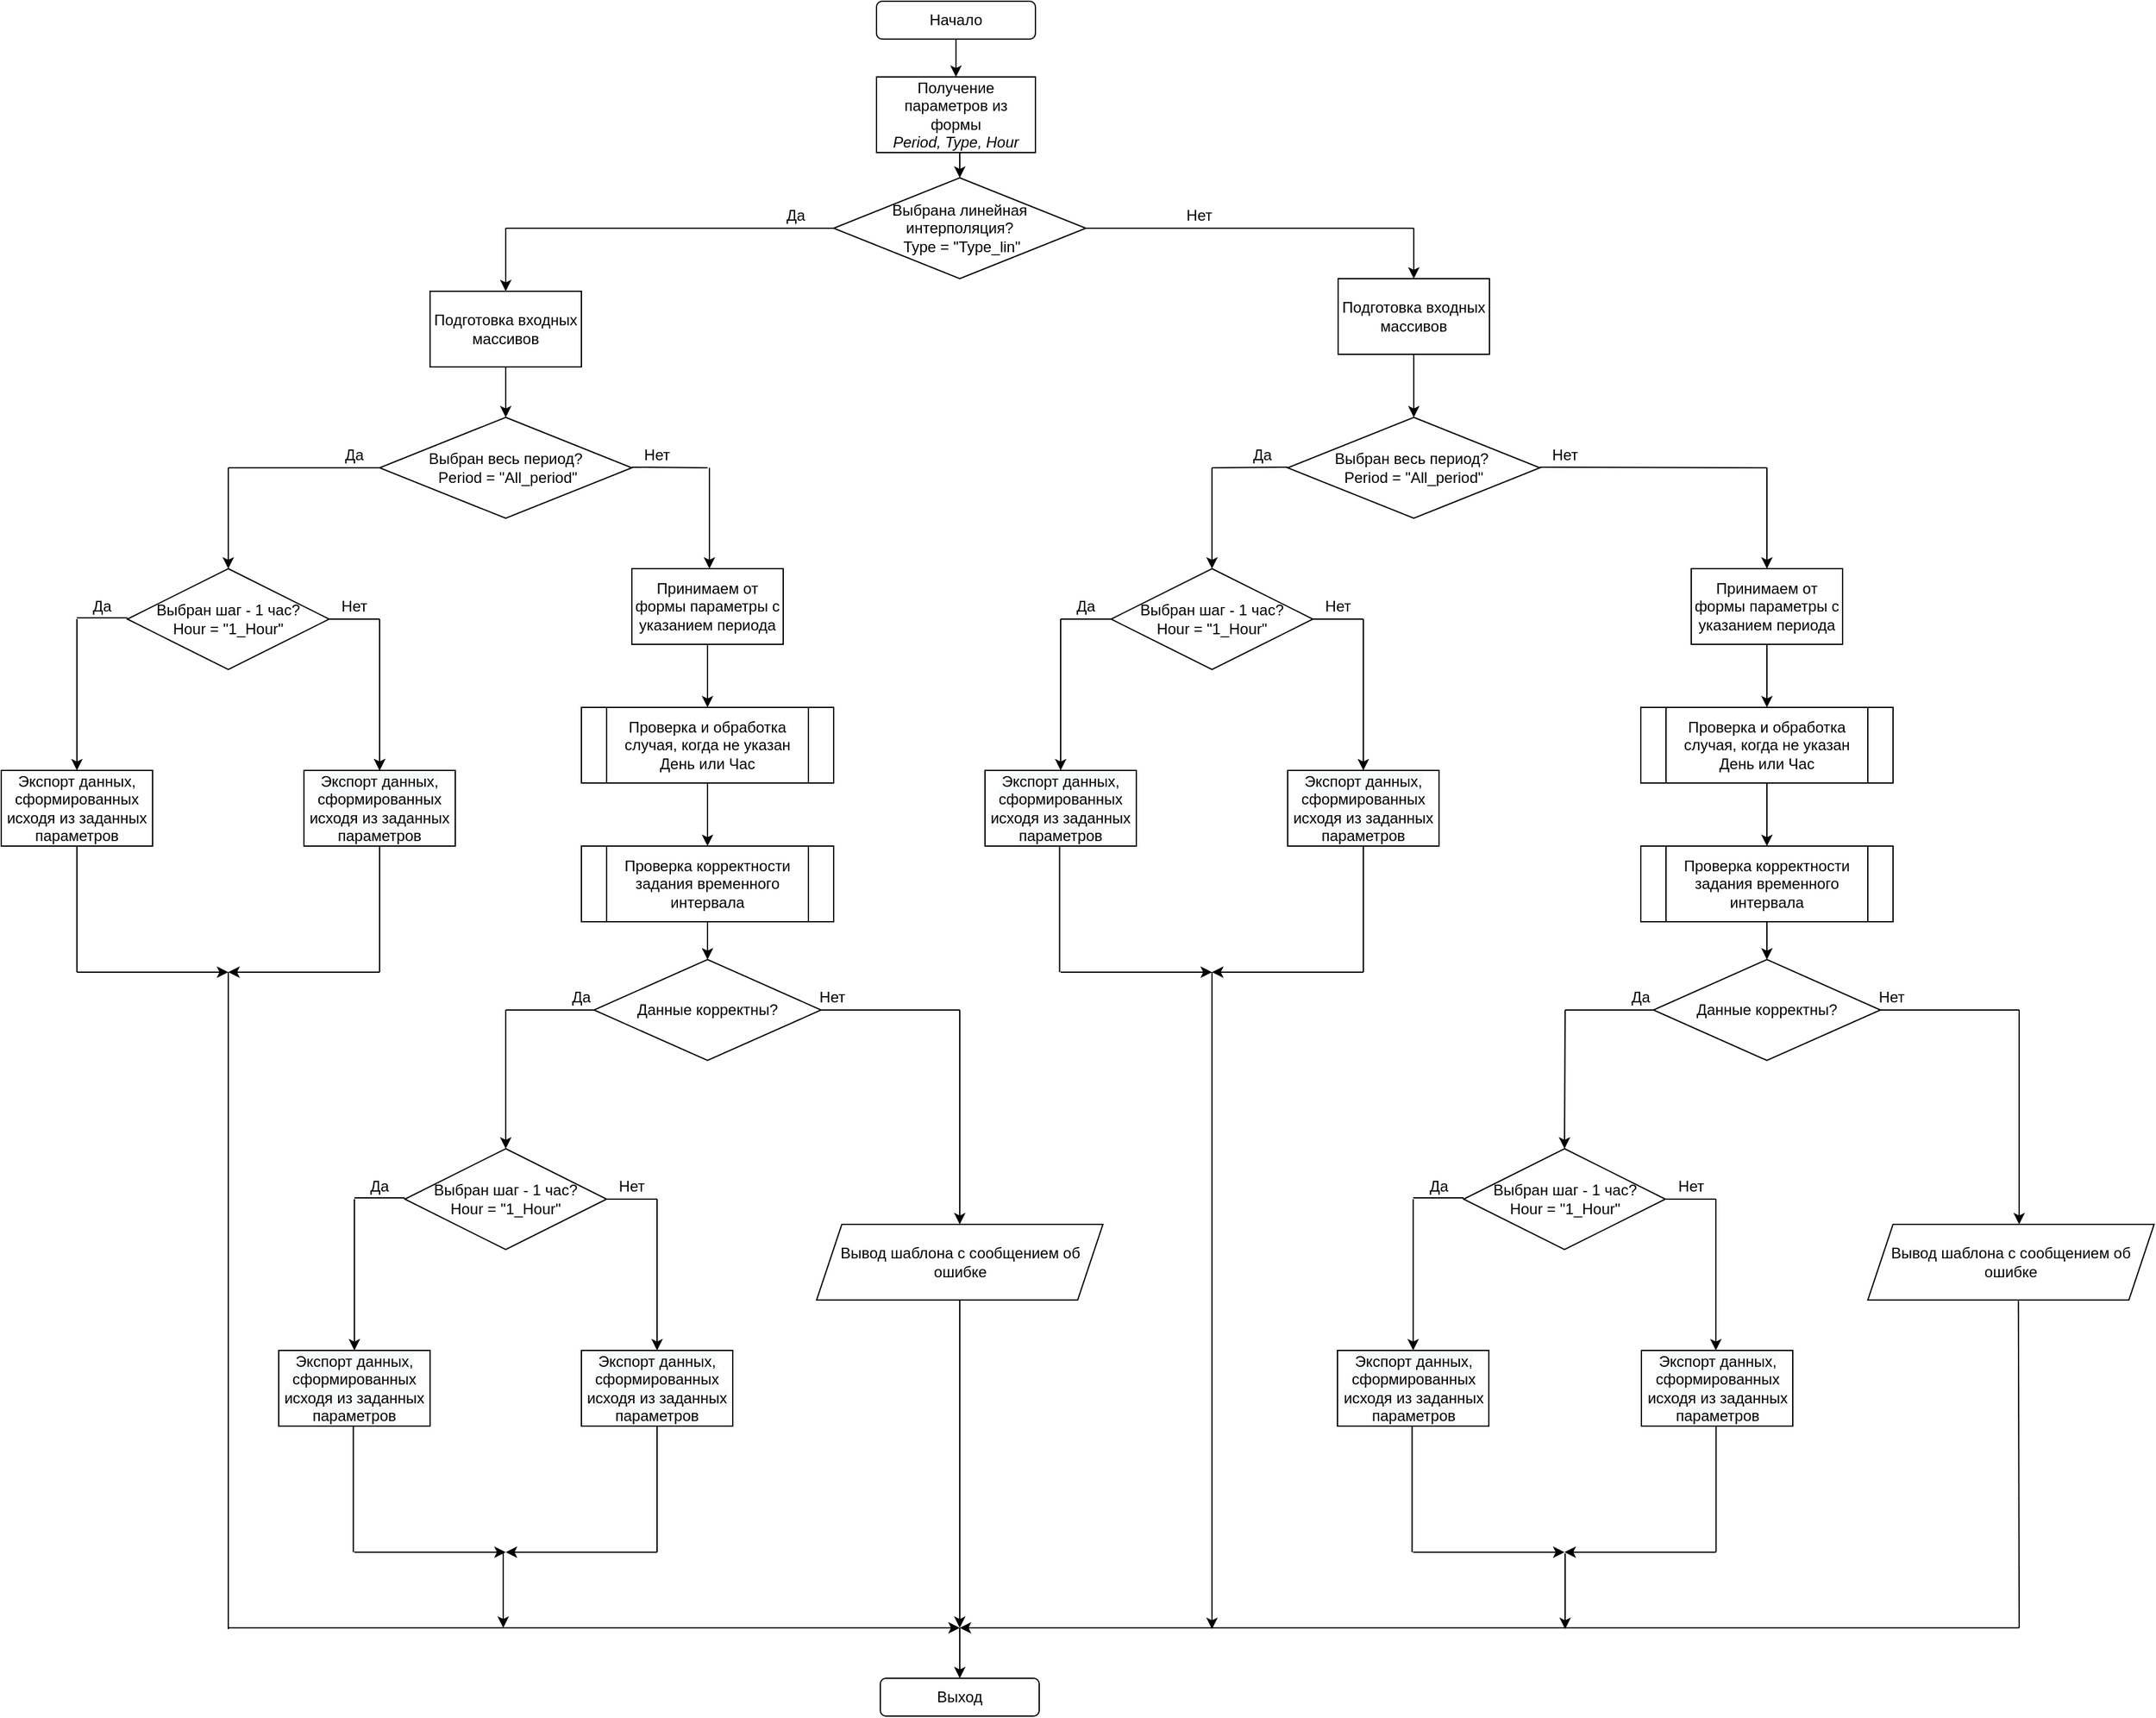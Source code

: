 <mxfile version="14.7.2" type="github">
  <diagram id="c0nvDh5sYAMC8LaI1VMU" name="Page-1">
    <mxGraphModel dx="2903" dy="1096" grid="1" gridSize="10" guides="1" tooltips="1" connect="1" arrows="1" fold="1" page="1" pageScale="1" pageWidth="827" pageHeight="1169" math="0" shadow="0">
      <root>
        <mxCell id="0" />
        <mxCell id="1" parent="0" />
        <mxCell id="OlVB1A8E8Q_b--ozMuMu-2" value="Начало" style="rounded=1;whiteSpace=wrap;html=1;" vertex="1" parent="1">
          <mxGeometry x="354" y="20" width="126" height="30" as="geometry" />
        </mxCell>
        <mxCell id="OlVB1A8E8Q_b--ozMuMu-3" value="Получение параметров из формы&lt;br&gt;&lt;i&gt;Period, Type, Hour&lt;/i&gt;" style="rounded=0;whiteSpace=wrap;html=1;" vertex="1" parent="1">
          <mxGeometry x="354" y="80" width="126" height="60" as="geometry" />
        </mxCell>
        <mxCell id="OlVB1A8E8Q_b--ozMuMu-4" value="Выбрана линейная &lt;br&gt;интерполяция?&lt;br&gt;&amp;nbsp;Type = &quot;Type_lin&quot;" style="rhombus;whiteSpace=wrap;html=1;" vertex="1" parent="1">
          <mxGeometry x="320" y="160" width="200" height="80" as="geometry" />
        </mxCell>
        <mxCell id="OlVB1A8E8Q_b--ozMuMu-6" value="Выбран весь период?&amp;nbsp;&lt;br&gt;Period = &quot;All_period&quot;" style="rhombus;whiteSpace=wrap;html=1;" vertex="1" parent="1">
          <mxGeometry x="680" y="350" width="200" height="80" as="geometry" />
        </mxCell>
        <mxCell id="OlVB1A8E8Q_b--ozMuMu-7" value="Выбран весь период?&lt;br&gt;&amp;nbsp;Period = &quot;All_period&quot;" style="rhombus;whiteSpace=wrap;html=1;" vertex="1" parent="1">
          <mxGeometry x="-40" y="350" width="200" height="80" as="geometry" />
        </mxCell>
        <mxCell id="OlVB1A8E8Q_b--ozMuMu-8" value="Выбран шаг - 1 час?&lt;br&gt;Hour = &quot;1_Hour&quot;" style="rhombus;whiteSpace=wrap;html=1;" vertex="1" parent="1">
          <mxGeometry x="-240" y="470" width="160" height="80" as="geometry" />
        </mxCell>
        <mxCell id="OlVB1A8E8Q_b--ozMuMu-9" value="Выбран шаг - 1 час?&lt;br&gt;Hour = &quot;1_Hour&quot;" style="rhombus;whiteSpace=wrap;html=1;" vertex="1" parent="1">
          <mxGeometry x="540" y="470" width="160" height="80" as="geometry" />
        </mxCell>
        <mxCell id="OlVB1A8E8Q_b--ozMuMu-10" value="Выбран шаг - 1 час?&lt;br&gt;Hour = &quot;1_Hour&quot;" style="rhombus;whiteSpace=wrap;html=1;" vertex="1" parent="1">
          <mxGeometry x="819.5" y="930" width="160" height="80" as="geometry" />
        </mxCell>
        <mxCell id="OlVB1A8E8Q_b--ozMuMu-11" value="Выбран шаг - 1 час?&lt;br&gt;Hour = &quot;1_Hour&quot;" style="rhombus;whiteSpace=wrap;html=1;" vertex="1" parent="1">
          <mxGeometry x="-20" y="930" width="160" height="80" as="geometry" />
        </mxCell>
        <mxCell id="OlVB1A8E8Q_b--ozMuMu-18" value="" style="endArrow=none;html=1;entryX=0;entryY=0.5;entryDx=0;entryDy=0;" edge="1" parent="1" target="OlVB1A8E8Q_b--ozMuMu-4">
          <mxGeometry width="50" height="50" relative="1" as="geometry">
            <mxPoint x="60" y="200" as="sourcePoint" />
            <mxPoint x="500" y="340" as="targetPoint" />
          </mxGeometry>
        </mxCell>
        <mxCell id="OlVB1A8E8Q_b--ozMuMu-19" value="" style="endArrow=classic;html=1;" edge="1" parent="1">
          <mxGeometry width="50" height="50" relative="1" as="geometry">
            <mxPoint x="60" y="200" as="sourcePoint" />
            <mxPoint x="60" y="250" as="targetPoint" />
          </mxGeometry>
        </mxCell>
        <mxCell id="OlVB1A8E8Q_b--ozMuMu-20" value="" style="endArrow=none;html=1;entryX=1;entryY=0.5;entryDx=0;entryDy=0;" edge="1" parent="1" target="OlVB1A8E8Q_b--ozMuMu-4">
          <mxGeometry width="50" height="50" relative="1" as="geometry">
            <mxPoint x="780" y="200" as="sourcePoint" />
            <mxPoint x="580" y="200" as="targetPoint" />
          </mxGeometry>
        </mxCell>
        <mxCell id="OlVB1A8E8Q_b--ozMuMu-21" value="" style="endArrow=classic;html=1;" edge="1" parent="1">
          <mxGeometry width="50" height="50" relative="1" as="geometry">
            <mxPoint x="780" y="200" as="sourcePoint" />
            <mxPoint x="780" y="240" as="targetPoint" />
          </mxGeometry>
        </mxCell>
        <mxCell id="OlVB1A8E8Q_b--ozMuMu-24" value="" style="endArrow=none;html=1;entryX=0;entryY=0.5;entryDx=0;entryDy=0;" edge="1" parent="1" target="OlVB1A8E8Q_b--ozMuMu-7">
          <mxGeometry width="50" height="50" relative="1" as="geometry">
            <mxPoint x="-160" y="390" as="sourcePoint" />
            <mxPoint x="180" y="450" as="targetPoint" />
          </mxGeometry>
        </mxCell>
        <mxCell id="OlVB1A8E8Q_b--ozMuMu-25" value="" style="endArrow=none;html=1;" edge="1" parent="1">
          <mxGeometry width="50" height="50" relative="1" as="geometry">
            <mxPoint x="880" y="389.5" as="sourcePoint" />
            <mxPoint x="1060" y="390" as="targetPoint" />
          </mxGeometry>
        </mxCell>
        <mxCell id="OlVB1A8E8Q_b--ozMuMu-26" value="" style="endArrow=none;html=1;entryX=0;entryY=0.5;entryDx=0;entryDy=0;" edge="1" parent="1">
          <mxGeometry width="50" height="50" relative="1" as="geometry">
            <mxPoint x="620" y="390" as="sourcePoint" />
            <mxPoint x="680" y="389.5" as="targetPoint" />
          </mxGeometry>
        </mxCell>
        <mxCell id="OlVB1A8E8Q_b--ozMuMu-27" value="" style="endArrow=none;html=1;" edge="1" parent="1">
          <mxGeometry width="50" height="50" relative="1" as="geometry">
            <mxPoint x="160" y="389.5" as="sourcePoint" />
            <mxPoint x="220" y="390" as="targetPoint" />
          </mxGeometry>
        </mxCell>
        <mxCell id="OlVB1A8E8Q_b--ozMuMu-28" value="" style="endArrow=classic;html=1;entryX=0.5;entryY=0;entryDx=0;entryDy=0;" edge="1" parent="1" target="OlVB1A8E8Q_b--ozMuMu-8">
          <mxGeometry width="50" height="50" relative="1" as="geometry">
            <mxPoint x="-160" y="390" as="sourcePoint" />
            <mxPoint x="380" y="450" as="targetPoint" />
            <Array as="points" />
          </mxGeometry>
        </mxCell>
        <mxCell id="OlVB1A8E8Q_b--ozMuMu-29" value="" style="endArrow=classic;html=1;" edge="1" parent="1">
          <mxGeometry width="50" height="50" relative="1" as="geometry">
            <mxPoint x="1060" y="390" as="sourcePoint" />
            <mxPoint x="1060" y="470" as="targetPoint" />
          </mxGeometry>
        </mxCell>
        <mxCell id="OlVB1A8E8Q_b--ozMuMu-30" value="" style="endArrow=classic;html=1;entryX=0.5;entryY=0;entryDx=0;entryDy=0;" edge="1" parent="1">
          <mxGeometry width="50" height="50" relative="1" as="geometry">
            <mxPoint x="620" y="390" as="sourcePoint" />
            <mxPoint x="620" y="470" as="targetPoint" />
          </mxGeometry>
        </mxCell>
        <mxCell id="OlVB1A8E8Q_b--ozMuMu-31" value="" style="endArrow=classic;html=1;entryX=0.5;entryY=0;entryDx=0;entryDy=0;" edge="1" parent="1">
          <mxGeometry width="50" height="50" relative="1" as="geometry">
            <mxPoint x="221.5" y="390" as="sourcePoint" />
            <mxPoint x="221.5" y="470" as="targetPoint" />
          </mxGeometry>
        </mxCell>
        <mxCell id="OlVB1A8E8Q_b--ozMuMu-32" value="" style="endArrow=classic;html=1;exitX=0.5;exitY=1;exitDx=0;exitDy=0;entryX=0.5;entryY=0;entryDx=0;entryDy=0;" edge="1" parent="1" source="OlVB1A8E8Q_b--ozMuMu-2" target="OlVB1A8E8Q_b--ozMuMu-3">
          <mxGeometry width="50" height="50" relative="1" as="geometry">
            <mxPoint x="480" y="190" as="sourcePoint" />
            <mxPoint x="530" y="140" as="targetPoint" />
          </mxGeometry>
        </mxCell>
        <mxCell id="OlVB1A8E8Q_b--ozMuMu-33" value="" style="endArrow=classic;html=1;entryX=0.5;entryY=0;entryDx=0;entryDy=0;" edge="1" parent="1" target="OlVB1A8E8Q_b--ozMuMu-4">
          <mxGeometry width="50" height="50" relative="1" as="geometry">
            <mxPoint x="420" y="140" as="sourcePoint" />
            <mxPoint x="530" y="140" as="targetPoint" />
          </mxGeometry>
        </mxCell>
        <mxCell id="OlVB1A8E8Q_b--ozMuMu-35" value="Да&lt;span style=&quot;color: rgba(0 , 0 , 0 , 0) ; font-family: monospace ; font-size: 0px&quot;&gt;%3CmxGraphModel%3E%3Croot%3E%3CmxCell%20id%3D%220%22%2F%3E%3CmxCell%20id%3D%221%22%20parent%3D%220%22%2F%3E%3CmxCell%20id%3D%222%22%20value%3D%22%22%20style%3D%22endArrow%3Dclassic%3Bhtml%3D1%3BentryX%3D0.5%3BentryY%3D0%3BentryDx%3D0%3BentryDy%3D0%3B%22%20edge%3D%221%22%20parent%3D%221%22%3E%3CmxGeometry%20width%3D%2250%22%20height%3D%2250%22%20relative%3D%221%22%20as%3D%22geometry%22%3E%3CmxPoint%20x%3D%22-40%22%20y%3D%22280%22%20as%3D%22sourcePoint%22%2F%3E%3CmxPoint%20x%3D%22-40%22%20y%3D%22360%22%20as%3D%22targetPoint%22%2F%3E%3C%2FmxGeometry%3E%3C%2FmxCell%3E%3C%2Froot%3E%3C%2FmxGraphModel%3E&lt;/span&gt;&lt;span style=&quot;color: rgba(0 , 0 , 0 , 0) ; font-family: monospace ; font-size: 0px&quot;&gt;%3CmxGraphModel%3E%3Croot%3E%3CmxCell%20id%3D%220%22%2F%3E%3CmxCell%20id%3D%221%22%20parent%3D%220%22%2F%3E%3CmxCell%20id%3D%222%22%20value%3D%22%22%20style%3D%22endArrow%3Dclassic%3Bhtml%3D1%3BentryX%3D0.5%3BentryY%3D0%3BentryDx%3D0%3BentryDy%3D0%3B%22%20edge%3D%221%22%20parent%3D%221%22%3E%3CmxGeometry%20width%3D%2250%22%20height%3D%2250%22%20relative%3D%221%22%20as%3D%22geometry%22%3E%3CmxPoint%20x%3D%22-40%22%20y%3D%22280%22%20as%3D%22sourcePoint%22%2F%3E%3CmxPoint%20x%3D%22-40%22%20y%3D%22360%22%20as%3D%22targetPoint%22%2F%3E%3C%2FmxGeometry%3E%3C%2FmxCell%3E%3C%2Froot%3E%3C%2FmxGraphModel%3E&lt;/span&gt;" style="text;html=1;strokeColor=none;fillColor=none;align=center;verticalAlign=middle;whiteSpace=wrap;rounded=0;" vertex="1" parent="1">
          <mxGeometry x="270" y="180" width="40" height="20" as="geometry" />
        </mxCell>
        <mxCell id="OlVB1A8E8Q_b--ozMuMu-36" value="Да&lt;span style=&quot;color: rgba(0 , 0 , 0 , 0) ; font-family: monospace ; font-size: 0px&quot;&gt;%3CmxGraphModel%3E%3Croot%3E%3CmxCell%20id%3D%220%22%2F%3E%3CmxCell%20id%3D%221%22%20parent%3D%220%22%2F%3E%3CmxCell%20id%3D%222%22%20value%3D%22%22%20style%3D%22endArrow%3Dclassic%3Bhtml%3D1%3BentryX%3D0.5%3BentryY%3D0%3BentryDx%3D0%3BentryDy%3D0%3B%22%20edge%3D%221%22%20parent%3D%221%22%3E%3CmxGeometry%20width%3D%2250%22%20height%3D%2250%22%20relative%3D%221%22%20as%3D%22geometry%22%3E%3CmxPoint%20x%3D%22-40%22%20y%3D%22280%22%20as%3D%22sourcePoint%22%2F%3E%3CmxPoint%20x%3D%22-40%22%20y%3D%22360%22%20as%3D%22targetPoint%22%2F%3E%3C%2FmxGeometry%3E%3C%2FmxCell%3E%3C%2Froot%3E%3C%2FmxGraphModel%3E&lt;/span&gt;&lt;span style=&quot;color: rgba(0 , 0 , 0 , 0) ; font-family: monospace ; font-size: 0px&quot;&gt;%3CmxGraphModel%3E%3Croot%3E%3CmxCell%20id%3D%220%22%2F%3E%3CmxCell%20id%3D%221%22%20parent%3D%220%22%2F%3E%3CmxCell%20id%3D%222%22%20value%3D%22%22%20style%3D%22endArrow%3Dclassic%3Bhtml%3D1%3BentryX%3D0.5%3BentryY%3D0%3BentryDx%3D0%3BentryDy%3D0%3B%22%20edge%3D%221%22%20parent%3D%221%22%3E%3CmxGeometry%20width%3D%2250%22%20height%3D%2250%22%20relative%3D%221%22%20as%3D%22geometry%22%3E%3CmxPoint%20x%3D%22-40%22%20y%3D%22280%22%20as%3D%22sourcePoint%22%2F%3E%3CmxPoint%20x%3D%22-40%22%20y%3D%22360%22%20as%3D%22targetPoint%22%2F%3E%3C%2FmxGeometry%3E%3C%2FmxCell%3E%3C%2Froot%3E%3C%2FmxGraphModel%3E&lt;/span&gt;" style="text;html=1;strokeColor=none;fillColor=none;align=center;verticalAlign=middle;whiteSpace=wrap;rounded=0;" vertex="1" parent="1">
          <mxGeometry x="-280" y="490" width="40" height="20" as="geometry" />
        </mxCell>
        <mxCell id="OlVB1A8E8Q_b--ozMuMu-37" value="Да&lt;span style=&quot;color: rgba(0 , 0 , 0 , 0) ; font-family: monospace ; font-size: 0px&quot;&gt;%3CmxGraphModel%3E%3Croot%3E%3CmxCell%20id%3D%220%22%2F%3E%3CmxCell%20id%3D%221%22%20parent%3D%220%22%2F%3E%3CmxCell%20id%3D%222%22%20value%3D%22%22%20style%3D%22endArrow%3Dclassic%3Bhtml%3D1%3BentryX%3D0.5%3BentryY%3D0%3BentryDx%3D0%3BentryDy%3D0%3B%22%20edge%3D%221%22%20parent%3D%221%22%3E%3CmxGeometry%20width%3D%2250%22%20height%3D%2250%22%20relative%3D%221%22%20as%3D%22geometry%22%3E%3CmxPoint%20x%3D%22-40%22%20y%3D%22280%22%20as%3D%22sourcePoint%22%2F%3E%3CmxPoint%20x%3D%22-40%22%20y%3D%22360%22%20as%3D%22targetPoint%22%2F%3E%3C%2FmxGeometry%3E%3C%2FmxCell%3E%3C%2Froot%3E%3C%2FmxGraphModel%3E&lt;/span&gt;&lt;span style=&quot;color: rgba(0 , 0 , 0 , 0) ; font-family: monospace ; font-size: 0px&quot;&gt;%3CmxGraphModel%3E%3Croot%3E%3CmxCell%20id%3D%220%22%2F%3E%3CmxCell%20id%3D%221%22%20parent%3D%220%22%2F%3E%3CmxCell%20id%3D%222%22%20value%3D%22%22%20style%3D%22endArrow%3Dclassic%3Bhtml%3D1%3BentryX%3D0.5%3BentryY%3D0%3BentryDx%3D0%3BentryDy%3D0%3B%22%20edge%3D%221%22%20parent%3D%221%22%3E%3CmxGeometry%20width%3D%2250%22%20height%3D%2250%22%20relative%3D%221%22%20as%3D%22geometry%22%3E%3CmxPoint%20x%3D%22-40%22%20y%3D%22280%22%20as%3D%22sourcePoint%22%2F%3E%3CmxPoint%20x%3D%22-40%22%20y%3D%22360%22%20as%3D%22targetPoint%22%2F%3E%3C%2FmxGeometry%3E%3C%2FmxCell%3E%3C%2Froot%3E%3C%2FmxGraphModel%3E&lt;/span&gt;" style="text;html=1;strokeColor=none;fillColor=none;align=center;verticalAlign=middle;whiteSpace=wrap;rounded=0;" vertex="1" parent="1">
          <mxGeometry x="-80" y="370" width="40" height="20" as="geometry" />
        </mxCell>
        <mxCell id="OlVB1A8E8Q_b--ozMuMu-38" value="Нет" style="text;html=1;strokeColor=none;fillColor=none;align=center;verticalAlign=middle;whiteSpace=wrap;rounded=0;" vertex="1" parent="1">
          <mxGeometry x="979.5" y="950" width="40" height="20" as="geometry" />
        </mxCell>
        <mxCell id="OlVB1A8E8Q_b--ozMuMu-39" value="Нет" style="text;html=1;strokeColor=none;fillColor=none;align=center;verticalAlign=middle;whiteSpace=wrap;rounded=0;" vertex="1" parent="1">
          <mxGeometry x="880" y="370" width="40" height="20" as="geometry" />
        </mxCell>
        <mxCell id="OlVB1A8E8Q_b--ozMuMu-40" value="Нет" style="text;html=1;strokeColor=none;fillColor=none;align=center;verticalAlign=middle;whiteSpace=wrap;rounded=0;" vertex="1" parent="1">
          <mxGeometry x="590" y="180" width="40" height="20" as="geometry" />
        </mxCell>
        <mxCell id="OlVB1A8E8Q_b--ozMuMu-41" value="Да&lt;span style=&quot;color: rgba(0 , 0 , 0 , 0) ; font-family: monospace ; font-size: 0px&quot;&gt;%3CmxGraphModel%3E%3Croot%3E%3CmxCell%20id%3D%220%22%2F%3E%3CmxCell%20id%3D%221%22%20parent%3D%220%22%2F%3E%3CmxCell%20id%3D%222%22%20value%3D%22%22%20style%3D%22endArrow%3Dclassic%3Bhtml%3D1%3BentryX%3D0.5%3BentryY%3D0%3BentryDx%3D0%3BentryDy%3D0%3B%22%20edge%3D%221%22%20parent%3D%221%22%3E%3CmxGeometry%20width%3D%2250%22%20height%3D%2250%22%20relative%3D%221%22%20as%3D%22geometry%22%3E%3CmxPoint%20x%3D%22-40%22%20y%3D%22280%22%20as%3D%22sourcePoint%22%2F%3E%3CmxPoint%20x%3D%22-40%22%20y%3D%22360%22%20as%3D%22targetPoint%22%2F%3E%3C%2FmxGeometry%3E%3C%2FmxCell%3E%3C%2Froot%3E%3C%2FmxGraphModel%3E&lt;/span&gt;&lt;span style=&quot;color: rgba(0 , 0 , 0 , 0) ; font-family: monospace ; font-size: 0px&quot;&gt;%3CmxGraphModel%3E%3Croot%3E%3CmxCell%20id%3D%220%22%2F%3E%3CmxCell%20id%3D%221%22%20parent%3D%220%22%2F%3E%3CmxCell%20id%3D%222%22%20value%3D%22%22%20style%3D%22endArrow%3Dclassic%3Bhtml%3D1%3BentryX%3D0.5%3BentryY%3D0%3BentryDx%3D0%3BentryDy%3D0%3B%22%20edge%3D%221%22%20parent%3D%221%22%3E%3CmxGeometry%20width%3D%2250%22%20height%3D%2250%22%20relative%3D%221%22%20as%3D%22geometry%22%3E%3CmxPoint%20x%3D%22-40%22%20y%3D%22280%22%20as%3D%22sourcePoint%22%2F%3E%3CmxPoint%20x%3D%22-40%22%20y%3D%22360%22%20as%3D%22targetPoint%22%2F%3E%3C%2FmxGeometry%3E%3C%2FmxCell%3E%3C%2Froot%3E%3C%2FmxGraphModel%3E&lt;/span&gt;" style="text;html=1;strokeColor=none;fillColor=none;align=center;verticalAlign=middle;whiteSpace=wrap;rounded=0;" vertex="1" parent="1">
          <mxGeometry x="500" y="490" width="40" height="20" as="geometry" />
        </mxCell>
        <mxCell id="OlVB1A8E8Q_b--ozMuMu-42" value="Да&lt;span style=&quot;color: rgba(0 , 0 , 0 , 0) ; font-family: monospace ; font-size: 0px&quot;&gt;%3CmxGraphModel%3E%3Croot%3E%3CmxCell%20id%3D%220%22%2F%3E%3CmxCell%20id%3D%221%22%20parent%3D%220%22%2F%3E%3CmxCell%20id%3D%222%22%20value%3D%22%22%20style%3D%22endArrow%3Dclassic%3Bhtml%3D1%3BentryX%3D0.5%3BentryY%3D0%3BentryDx%3D0%3BentryDy%3D0%3B%22%20edge%3D%221%22%20parent%3D%221%22%3E%3CmxGeometry%20width%3D%2250%22%20height%3D%2250%22%20relative%3D%221%22%20as%3D%22geometry%22%3E%3CmxPoint%20x%3D%22-40%22%20y%3D%22280%22%20as%3D%22sourcePoint%22%2F%3E%3CmxPoint%20x%3D%22-40%22%20y%3D%22360%22%20as%3D%22targetPoint%22%2F%3E%3C%2FmxGeometry%3E%3C%2FmxCell%3E%3C%2Froot%3E%3C%2FmxGraphModel%3E&lt;/span&gt;&lt;span style=&quot;color: rgba(0 , 0 , 0 , 0) ; font-family: monospace ; font-size: 0px&quot;&gt;%3CmxGraphModel%3E%3Croot%3E%3CmxCell%20id%3D%220%22%2F%3E%3CmxCell%20id%3D%221%22%20parent%3D%220%22%2F%3E%3CmxCell%20id%3D%222%22%20value%3D%22%22%20style%3D%22endArrow%3Dclassic%3Bhtml%3D1%3BentryX%3D0.5%3BentryY%3D0%3BentryDx%3D0%3BentryDy%3D0%3B%22%20edge%3D%221%22%20parent%3D%221%22%3E%3CmxGeometry%20width%3D%2250%22%20height%3D%2250%22%20relative%3D%221%22%20as%3D%22geometry%22%3E%3CmxPoint%20x%3D%22-40%22%20y%3D%22280%22%20as%3D%22sourcePoint%22%2F%3E%3CmxPoint%20x%3D%22-40%22%20y%3D%22360%22%20as%3D%22targetPoint%22%2F%3E%3C%2FmxGeometry%3E%3C%2FmxCell%3E%3C%2Froot%3E%3C%2FmxGraphModel%3E&lt;/span&gt;" style="text;html=1;strokeColor=none;fillColor=none;align=center;verticalAlign=middle;whiteSpace=wrap;rounded=0;" vertex="1" parent="1">
          <mxGeometry x="-60" y="950" width="40" height="20" as="geometry" />
        </mxCell>
        <mxCell id="OlVB1A8E8Q_b--ozMuMu-43" value="Нет" style="text;html=1;strokeColor=none;fillColor=none;align=center;verticalAlign=middle;whiteSpace=wrap;rounded=0;" vertex="1" parent="1">
          <mxGeometry x="140" y="950" width="40" height="20" as="geometry" />
        </mxCell>
        <mxCell id="OlVB1A8E8Q_b--ozMuMu-44" value="Нет" style="text;html=1;strokeColor=none;fillColor=none;align=center;verticalAlign=middle;whiteSpace=wrap;rounded=0;" vertex="1" parent="1">
          <mxGeometry x="160" y="370" width="40" height="20" as="geometry" />
        </mxCell>
        <mxCell id="OlVB1A8E8Q_b--ozMuMu-45" value="Да&lt;span style=&quot;color: rgba(0 , 0 , 0 , 0) ; font-family: monospace ; font-size: 0px&quot;&gt;%3CmxGraphModel%3E%3Croot%3E%3CmxCell%20id%3D%220%22%2F%3E%3CmxCell%20id%3D%221%22%20parent%3D%220%22%2F%3E%3CmxCell%20id%3D%222%22%20value%3D%22%22%20style%3D%22endArrow%3Dclassic%3Bhtml%3D1%3BentryX%3D0.5%3BentryY%3D0%3BentryDx%3D0%3BentryDy%3D0%3B%22%20edge%3D%221%22%20parent%3D%221%22%3E%3CmxGeometry%20width%3D%2250%22%20height%3D%2250%22%20relative%3D%221%22%20as%3D%22geometry%22%3E%3CmxPoint%20x%3D%22-40%22%20y%3D%22280%22%20as%3D%22sourcePoint%22%2F%3E%3CmxPoint%20x%3D%22-40%22%20y%3D%22360%22%20as%3D%22targetPoint%22%2F%3E%3C%2FmxGeometry%3E%3C%2FmxCell%3E%3C%2Froot%3E%3C%2FmxGraphModel%3E&lt;/span&gt;&lt;span style=&quot;color: rgba(0 , 0 , 0 , 0) ; font-family: monospace ; font-size: 0px&quot;&gt;%3CmxGraphModel%3E%3Croot%3E%3CmxCell%20id%3D%220%22%2F%3E%3CmxCell%20id%3D%221%22%20parent%3D%220%22%2F%3E%3CmxCell%20id%3D%222%22%20value%3D%22%22%20style%3D%22endArrow%3Dclassic%3Bhtml%3D1%3BentryX%3D0.5%3BentryY%3D0%3BentryDx%3D0%3BentryDy%3D0%3B%22%20edge%3D%221%22%20parent%3D%221%22%3E%3CmxGeometry%20width%3D%2250%22%20height%3D%2250%22%20relative%3D%221%22%20as%3D%22geometry%22%3E%3CmxPoint%20x%3D%22-40%22%20y%3D%22280%22%20as%3D%22sourcePoint%22%2F%3E%3CmxPoint%20x%3D%22-40%22%20y%3D%22360%22%20as%3D%22targetPoint%22%2F%3E%3C%2FmxGeometry%3E%3C%2FmxCell%3E%3C%2Froot%3E%3C%2FmxGraphModel%3E&lt;/span&gt;" style="text;html=1;strokeColor=none;fillColor=none;align=center;verticalAlign=middle;whiteSpace=wrap;rounded=0;" vertex="1" parent="1">
          <mxGeometry x="640" y="370" width="40" height="20" as="geometry" />
        </mxCell>
        <mxCell id="OlVB1A8E8Q_b--ozMuMu-46" value="Да&lt;span style=&quot;color: rgba(0 , 0 , 0 , 0) ; font-family: monospace ; font-size: 0px&quot;&gt;%3CmxGraphModel%3E%3Croot%3E%3CmxCell%20id%3D%220%22%2F%3E%3CmxCell%20id%3D%221%22%20parent%3D%220%22%2F%3E%3CmxCell%20id%3D%222%22%20value%3D%22%22%20style%3D%22endArrow%3Dclassic%3Bhtml%3D1%3BentryX%3D0.5%3BentryY%3D0%3BentryDx%3D0%3BentryDy%3D0%3B%22%20edge%3D%221%22%20parent%3D%221%22%3E%3CmxGeometry%20width%3D%2250%22%20height%3D%2250%22%20relative%3D%221%22%20as%3D%22geometry%22%3E%3CmxPoint%20x%3D%22-40%22%20y%3D%22280%22%20as%3D%22sourcePoint%22%2F%3E%3CmxPoint%20x%3D%22-40%22%20y%3D%22360%22%20as%3D%22targetPoint%22%2F%3E%3C%2FmxGeometry%3E%3C%2FmxCell%3E%3C%2Froot%3E%3C%2FmxGraphModel%3E&lt;/span&gt;&lt;span style=&quot;color: rgba(0 , 0 , 0 , 0) ; font-family: monospace ; font-size: 0px&quot;&gt;%3CmxGraphModel%3E%3Croot%3E%3CmxCell%20id%3D%220%22%2F%3E%3CmxCell%20id%3D%221%22%20parent%3D%220%22%2F%3E%3CmxCell%20id%3D%222%22%20value%3D%22%22%20style%3D%22endArrow%3Dclassic%3Bhtml%3D1%3BentryX%3D0.5%3BentryY%3D0%3BentryDx%3D0%3BentryDy%3D0%3B%22%20edge%3D%221%22%20parent%3D%221%22%3E%3CmxGeometry%20width%3D%2250%22%20height%3D%2250%22%20relative%3D%221%22%20as%3D%22geometry%22%3E%3CmxPoint%20x%3D%22-40%22%20y%3D%22280%22%20as%3D%22sourcePoint%22%2F%3E%3CmxPoint%20x%3D%22-40%22%20y%3D%22360%22%20as%3D%22targetPoint%22%2F%3E%3C%2FmxGeometry%3E%3C%2FmxCell%3E%3C%2Froot%3E%3C%2FmxGraphModel%3E&lt;/span&gt;" style="text;html=1;strokeColor=none;fillColor=none;align=center;verticalAlign=middle;whiteSpace=wrap;rounded=0;" vertex="1" parent="1">
          <mxGeometry x="779.5" y="950" width="40" height="20" as="geometry" />
        </mxCell>
        <mxCell id="OlVB1A8E8Q_b--ozMuMu-47" value="Нет" style="text;html=1;strokeColor=none;fillColor=none;align=center;verticalAlign=middle;whiteSpace=wrap;rounded=0;" vertex="1" parent="1">
          <mxGeometry x="-80" y="490" width="40" height="20" as="geometry" />
        </mxCell>
        <mxCell id="OlVB1A8E8Q_b--ozMuMu-48" value="Нет" style="text;html=1;strokeColor=none;fillColor=none;align=center;verticalAlign=middle;whiteSpace=wrap;rounded=0;" vertex="1" parent="1">
          <mxGeometry x="700" y="490" width="40" height="20" as="geometry" />
        </mxCell>
        <mxCell id="OlVB1A8E8Q_b--ozMuMu-49" value="" style="endArrow=none;html=1;entryX=1;entryY=0.5;entryDx=0;entryDy=0;exitX=1;exitY=1;exitDx=0;exitDy=0;" edge="1" parent="1" source="OlVB1A8E8Q_b--ozMuMu-43" target="OlVB1A8E8Q_b--ozMuMu-11">
          <mxGeometry width="50" height="50" relative="1" as="geometry">
            <mxPoint x="30" y="960" as="sourcePoint" />
            <mxPoint x="80" y="910" as="targetPoint" />
          </mxGeometry>
        </mxCell>
        <mxCell id="OlVB1A8E8Q_b--ozMuMu-50" value="" style="endArrow=none;html=1;entryX=1;entryY=0.5;entryDx=0;entryDy=0;exitX=0.75;exitY=1;exitDx=0;exitDy=0;" edge="1" parent="1">
          <mxGeometry width="50" height="50" relative="1" as="geometry">
            <mxPoint x="-20" y="969" as="sourcePoint" />
            <mxPoint x="-60" y="969" as="targetPoint" />
            <Array as="points">
              <mxPoint x="-40" y="969" />
            </Array>
          </mxGeometry>
        </mxCell>
        <mxCell id="OlVB1A8E8Q_b--ozMuMu-52" value="" style="endArrow=none;html=1;entryX=1;entryY=0.5;entryDx=0;entryDy=0;exitX=0.75;exitY=1;exitDx=0;exitDy=0;" edge="1" parent="1">
          <mxGeometry width="50" height="50" relative="1" as="geometry">
            <mxPoint x="-40" y="510" as="sourcePoint" />
            <mxPoint x="-80" y="510" as="targetPoint" />
          </mxGeometry>
        </mxCell>
        <mxCell id="OlVB1A8E8Q_b--ozMuMu-56" value="" style="endArrow=none;html=1;entryX=1;entryY=0.5;entryDx=0;entryDy=0;exitX=0.75;exitY=1;exitDx=0;exitDy=0;" edge="1" parent="1">
          <mxGeometry width="50" height="50" relative="1" as="geometry">
            <mxPoint x="740" y="510" as="sourcePoint" />
            <mxPoint x="700" y="510" as="targetPoint" />
            <Array as="points" />
          </mxGeometry>
        </mxCell>
        <mxCell id="OlVB1A8E8Q_b--ozMuMu-57" value="" style="endArrow=none;html=1;entryX=1;entryY=0.5;entryDx=0;entryDy=0;exitX=0.75;exitY=1;exitDx=0;exitDy=0;" edge="1" parent="1">
          <mxGeometry width="50" height="50" relative="1" as="geometry">
            <mxPoint x="540" y="510" as="sourcePoint" />
            <mxPoint x="500" y="510" as="targetPoint" />
            <Array as="points">
              <mxPoint x="520" y="510" />
            </Array>
          </mxGeometry>
        </mxCell>
        <mxCell id="OlVB1A8E8Q_b--ozMuMu-58" value="" style="endArrow=none;html=1;entryX=1;entryY=0.5;entryDx=0;entryDy=0;exitX=0.75;exitY=1;exitDx=0;exitDy=0;" edge="1" parent="1">
          <mxGeometry width="50" height="50" relative="1" as="geometry">
            <mxPoint x="1019.5" y="970" as="sourcePoint" />
            <mxPoint x="979.5" y="970" as="targetPoint" />
            <Array as="points">
              <mxPoint x="999.5" y="970" />
            </Array>
          </mxGeometry>
        </mxCell>
        <mxCell id="OlVB1A8E8Q_b--ozMuMu-59" value="" style="endArrow=none;html=1;entryX=1;entryY=0.5;entryDx=0;entryDy=0;exitX=0.75;exitY=1;exitDx=0;exitDy=0;" edge="1" parent="1">
          <mxGeometry width="50" height="50" relative="1" as="geometry">
            <mxPoint x="819.5" y="969" as="sourcePoint" />
            <mxPoint x="779.5" y="969" as="targetPoint" />
            <Array as="points">
              <mxPoint x="799.5" y="969" />
            </Array>
          </mxGeometry>
        </mxCell>
        <mxCell id="OlVB1A8E8Q_b--ozMuMu-60" value="" style="endArrow=none;html=1;entryX=1;entryY=0.5;entryDx=0;entryDy=0;exitX=0.75;exitY=1;exitDx=0;exitDy=0;" edge="1" parent="1">
          <mxGeometry width="50" height="50" relative="1" as="geometry">
            <mxPoint x="-240" y="509" as="sourcePoint" />
            <mxPoint x="-280" y="509" as="targetPoint" />
            <Array as="points">
              <mxPoint x="-260" y="509" />
            </Array>
          </mxGeometry>
        </mxCell>
        <mxCell id="OlVB1A8E8Q_b--ozMuMu-61" value="" style="endArrow=classic;html=1;exitX=1;exitY=1;exitDx=0;exitDy=0;" edge="1" parent="1" source="OlVB1A8E8Q_b--ozMuMu-47">
          <mxGeometry width="50" height="50" relative="1" as="geometry">
            <mxPoint x="30" y="600" as="sourcePoint" />
            <mxPoint x="-40" y="630" as="targetPoint" />
          </mxGeometry>
        </mxCell>
        <mxCell id="OlVB1A8E8Q_b--ozMuMu-62" value="" style="endArrow=classic;html=1;exitX=1;exitY=1;exitDx=0;exitDy=0;" edge="1" parent="1">
          <mxGeometry width="50" height="50" relative="1" as="geometry">
            <mxPoint x="500" y="510" as="sourcePoint" />
            <mxPoint x="500" y="630" as="targetPoint" />
          </mxGeometry>
        </mxCell>
        <mxCell id="OlVB1A8E8Q_b--ozMuMu-63" value="" style="endArrow=classic;html=1;exitX=1;exitY=1;exitDx=0;exitDy=0;" edge="1" parent="1">
          <mxGeometry width="50" height="50" relative="1" as="geometry">
            <mxPoint x="180" y="970" as="sourcePoint" />
            <mxPoint x="180" y="1090" as="targetPoint" />
          </mxGeometry>
        </mxCell>
        <mxCell id="OlVB1A8E8Q_b--ozMuMu-64" value="" style="endArrow=classic;html=1;exitX=1;exitY=1;exitDx=0;exitDy=0;" edge="1" parent="1">
          <mxGeometry width="50" height="50" relative="1" as="geometry">
            <mxPoint x="-60" y="970" as="sourcePoint" />
            <mxPoint x="-60" y="1090" as="targetPoint" />
          </mxGeometry>
        </mxCell>
        <mxCell id="OlVB1A8E8Q_b--ozMuMu-65" value="" style="endArrow=classic;html=1;exitX=1;exitY=1;exitDx=0;exitDy=0;" edge="1" parent="1">
          <mxGeometry width="50" height="50" relative="1" as="geometry">
            <mxPoint x="-280" y="510" as="sourcePoint" />
            <mxPoint x="-280" y="630" as="targetPoint" />
          </mxGeometry>
        </mxCell>
        <mxCell id="OlVB1A8E8Q_b--ozMuMu-66" value="" style="endArrow=classic;html=1;exitX=1;exitY=1;exitDx=0;exitDy=0;" edge="1" parent="1">
          <mxGeometry width="50" height="50" relative="1" as="geometry">
            <mxPoint x="-40" y="510" as="sourcePoint" />
            <mxPoint x="-40" y="630" as="targetPoint" />
          </mxGeometry>
        </mxCell>
        <mxCell id="OlVB1A8E8Q_b--ozMuMu-67" value="" style="endArrow=classic;html=1;exitX=1;exitY=1;exitDx=0;exitDy=0;" edge="1" parent="1">
          <mxGeometry width="50" height="50" relative="1" as="geometry">
            <mxPoint x="779.5" y="970" as="sourcePoint" />
            <mxPoint x="779.5" y="1090" as="targetPoint" />
          </mxGeometry>
        </mxCell>
        <mxCell id="OlVB1A8E8Q_b--ozMuMu-68" value="" style="endArrow=classic;html=1;exitX=1;exitY=1;exitDx=0;exitDy=0;" edge="1" parent="1">
          <mxGeometry width="50" height="50" relative="1" as="geometry">
            <mxPoint x="740" y="510" as="sourcePoint" />
            <mxPoint x="740" y="630" as="targetPoint" />
          </mxGeometry>
        </mxCell>
        <mxCell id="OlVB1A8E8Q_b--ozMuMu-69" value="" style="endArrow=classic;html=1;exitX=1;exitY=1;exitDx=0;exitDy=0;" edge="1" parent="1">
          <mxGeometry width="50" height="50" relative="1" as="geometry">
            <mxPoint x="1019.5" y="970" as="sourcePoint" />
            <mxPoint x="1019.5" y="1090" as="targetPoint" />
          </mxGeometry>
        </mxCell>
        <mxCell id="OlVB1A8E8Q_b--ozMuMu-73" value="" style="rounded=0;whiteSpace=wrap;html=1;" vertex="1" parent="1">
          <mxGeometry x="-340" y="630" width="120" height="60" as="geometry" />
        </mxCell>
        <mxCell id="OlVB1A8E8Q_b--ozMuMu-74" value="&#xa;&#xa;&lt;span style=&quot;color: rgb(0, 0, 0); font-family: helvetica; font-size: 12px; font-style: normal; font-weight: 400; letter-spacing: normal; text-align: center; text-indent: 0px; text-transform: none; word-spacing: 0px; background-color: rgb(248, 249, 250); display: inline; float: none;&quot;&gt;Экспорт данных, сформированных исходя из заданных параметров&lt;/span&gt;&#xa;&#xa;" style="rounded=0;whiteSpace=wrap;html=1;" vertex="1" parent="1">
          <mxGeometry x="-120" y="1090" width="120" height="60" as="geometry" />
        </mxCell>
        <mxCell id="OlVB1A8E8Q_b--ozMuMu-75" value="&#xa;&#xa;&lt;span style=&quot;color: rgb(0, 0, 0); font-family: helvetica; font-size: 12px; font-style: normal; font-weight: 400; letter-spacing: normal; text-align: center; text-indent: 0px; text-transform: none; word-spacing: 0px; background-color: rgb(248, 249, 250); display: inline; float: none;&quot;&gt;Экспорт данных, сформированных исходя из заданных параметров&lt;/span&gt;&#xa;&#xa;" style="rounded=0;whiteSpace=wrap;html=1;" vertex="1" parent="1">
          <mxGeometry x="-100" y="630" width="120" height="60" as="geometry" />
        </mxCell>
        <mxCell id="OlVB1A8E8Q_b--ozMuMu-76" value="Экспорт данных, сформированных исходя из заданных параметров" style="rounded=0;whiteSpace=wrap;html=1;" vertex="1" parent="1">
          <mxGeometry x="-340" y="630" width="120" height="60" as="geometry" />
        </mxCell>
        <mxCell id="OlVB1A8E8Q_b--ozMuMu-77" value="&#xa;&#xa;&lt;span style=&quot;color: rgb(0, 0, 0); font-family: helvetica; font-size: 12px; font-style: normal; font-weight: 400; letter-spacing: normal; text-align: center; text-indent: 0px; text-transform: none; word-spacing: 0px; background-color: rgb(248, 249, 250); display: inline; float: none;&quot;&gt;Экспорт данных, сформированных исходя из заданных параметров&lt;/span&gt;&#xa;&#xa;" style="rounded=0;whiteSpace=wrap;html=1;" vertex="1" parent="1">
          <mxGeometry x="440" y="630" width="120" height="60" as="geometry" />
        </mxCell>
        <mxCell id="OlVB1A8E8Q_b--ozMuMu-78" value="&#xa;&#xa;&lt;span style=&quot;color: rgb(0, 0, 0); font-family: helvetica; font-size: 12px; font-style: normal; font-weight: 400; letter-spacing: normal; text-align: center; text-indent: 0px; text-transform: none; word-spacing: 0px; background-color: rgb(248, 249, 250); display: inline; float: none;&quot;&gt;Экспорт данных, сформированных исходя из заданных параметров&lt;/span&gt;&#xa;&#xa;" style="rounded=0;whiteSpace=wrap;html=1;" vertex="1" parent="1">
          <mxGeometry x="120" y="1090" width="120" height="60" as="geometry" />
        </mxCell>
        <mxCell id="OlVB1A8E8Q_b--ozMuMu-79" value="&#xa;&#xa;&lt;span style=&quot;color: rgb(0, 0, 0); font-family: helvetica; font-size: 12px; font-style: normal; font-weight: 400; letter-spacing: normal; text-align: center; text-indent: 0px; text-transform: none; word-spacing: 0px; background-color: rgb(248, 249, 250); display: inline; float: none;&quot;&gt;Экспорт данных, сформированных исходя из заданных параметров&lt;/span&gt;&#xa;&#xa;" style="rounded=0;whiteSpace=wrap;html=1;" vertex="1" parent="1">
          <mxGeometry x="719.5" y="1090" width="120" height="60" as="geometry" />
        </mxCell>
        <mxCell id="OlVB1A8E8Q_b--ozMuMu-80" value="&#xa;&#xa;&lt;span style=&quot;color: rgb(0, 0, 0); font-family: helvetica; font-size: 12px; font-style: normal; font-weight: 400; letter-spacing: normal; text-align: center; text-indent: 0px; text-transform: none; word-spacing: 0px; background-color: rgb(248, 249, 250); display: inline; float: none;&quot;&gt;Экспорт данных, сформированных исходя из заданных параметров&lt;/span&gt;&#xa;&#xa;" style="rounded=0;whiteSpace=wrap;html=1;" vertex="1" parent="1">
          <mxGeometry x="680" y="630" width="120" height="60" as="geometry" />
        </mxCell>
        <mxCell id="OlVB1A8E8Q_b--ozMuMu-81" value="&#xa;&#xa;&lt;span style=&quot;color: rgb(0, 0, 0); font-family: helvetica; font-size: 12px; font-style: normal; font-weight: 400; letter-spacing: normal; text-align: center; text-indent: 0px; text-transform: none; word-spacing: 0px; background-color: rgb(248, 249, 250); display: inline; float: none;&quot;&gt;Экспорт данных, сформированных исходя из заданных параметров&lt;/span&gt;&#xa;&#xa;" style="rounded=0;whiteSpace=wrap;html=1;" vertex="1" parent="1">
          <mxGeometry x="960.5" y="1090" width="120" height="60" as="geometry" />
        </mxCell>
        <mxCell id="OlVB1A8E8Q_b--ozMuMu-83" style="edgeStyle=orthogonalEdgeStyle;rounded=0;orthogonalLoop=1;jettySize=auto;html=1;exitX=0.5;exitY=1;exitDx=0;exitDy=0;" edge="1" parent="1" source="OlVB1A8E8Q_b--ozMuMu-82" target="OlVB1A8E8Q_b--ozMuMu-86">
          <mxGeometry relative="1" as="geometry">
            <mxPoint x="220" y="560" as="targetPoint" />
          </mxGeometry>
        </mxCell>
        <mxCell id="OlVB1A8E8Q_b--ozMuMu-82" value="Принимаем от формы параметры с указанием периода" style="rounded=0;whiteSpace=wrap;html=1;" vertex="1" parent="1">
          <mxGeometry x="160" y="470" width="120" height="60" as="geometry" />
        </mxCell>
        <mxCell id="OlVB1A8E8Q_b--ozMuMu-85" style="edgeStyle=orthogonalEdgeStyle;rounded=0;orthogonalLoop=1;jettySize=auto;html=1;exitX=0.5;exitY=1;exitDx=0;exitDy=0;" edge="1" parent="1" source="OlVB1A8E8Q_b--ozMuMu-84" target="OlVB1A8E8Q_b--ozMuMu-88">
          <mxGeometry relative="1" as="geometry">
            <mxPoint x="1060" y="560" as="targetPoint" />
          </mxGeometry>
        </mxCell>
        <mxCell id="OlVB1A8E8Q_b--ozMuMu-84" value="&lt;span&gt;Принимаем от формы параметры с указанием периода&lt;/span&gt;" style="rounded=0;whiteSpace=wrap;html=1;" vertex="1" parent="1">
          <mxGeometry x="1000" y="470" width="120" height="60" as="geometry" />
        </mxCell>
        <mxCell id="OlVB1A8E8Q_b--ozMuMu-87" style="edgeStyle=orthogonalEdgeStyle;rounded=0;orthogonalLoop=1;jettySize=auto;html=1;exitX=0.5;exitY=1;exitDx=0;exitDy=0;" edge="1" parent="1" source="OlVB1A8E8Q_b--ozMuMu-86">
          <mxGeometry relative="1" as="geometry">
            <mxPoint x="220" y="690" as="targetPoint" />
          </mxGeometry>
        </mxCell>
        <mxCell id="OlVB1A8E8Q_b--ozMuMu-86" value="Проверка и обработка случая, когда не указан День или Час" style="shape=process;whiteSpace=wrap;html=1;backgroundOutline=1;" vertex="1" parent="1">
          <mxGeometry x="120" y="580" width="200" height="60" as="geometry" />
        </mxCell>
        <mxCell id="OlVB1A8E8Q_b--ozMuMu-89" style="edgeStyle=orthogonalEdgeStyle;rounded=0;orthogonalLoop=1;jettySize=auto;html=1;exitX=0.5;exitY=1;exitDx=0;exitDy=0;entryX=0.5;entryY=0;entryDx=0;entryDy=0;" edge="1" parent="1" source="OlVB1A8E8Q_b--ozMuMu-88" target="OlVB1A8E8Q_b--ozMuMu-132">
          <mxGeometry relative="1" as="geometry">
            <mxPoint x="1060" y="700" as="targetPoint" />
          </mxGeometry>
        </mxCell>
        <mxCell id="OlVB1A8E8Q_b--ozMuMu-88" value="&lt;span&gt;Проверка и обработка случая, когда не указан День или Час&lt;/span&gt;" style="shape=process;whiteSpace=wrap;html=1;backgroundOutline=1;" vertex="1" parent="1">
          <mxGeometry x="960" y="580" width="200" height="60" as="geometry" />
        </mxCell>
        <mxCell id="OlVB1A8E8Q_b--ozMuMu-94" value="Выход" style="rounded=1;whiteSpace=wrap;html=1;" vertex="1" parent="1">
          <mxGeometry x="357" y="1350" width="126" height="30" as="geometry" />
        </mxCell>
        <mxCell id="OlVB1A8E8Q_b--ozMuMu-95" value="" style="endArrow=none;html=1;exitX=0.5;exitY=1;exitDx=0;exitDy=0;" edge="1" parent="1" source="OlVB1A8E8Q_b--ozMuMu-76">
          <mxGeometry width="50" height="50" relative="1" as="geometry">
            <mxPoint x="400" y="790" as="sourcePoint" />
            <mxPoint x="-280" y="790" as="targetPoint" />
            <Array as="points" />
          </mxGeometry>
        </mxCell>
        <mxCell id="OlVB1A8E8Q_b--ozMuMu-96" value="" style="endArrow=none;html=1;exitX=0.5;exitY=1;exitDx=0;exitDy=0;" edge="1" parent="1">
          <mxGeometry width="50" height="50" relative="1" as="geometry">
            <mxPoint x="499.17" y="690" as="sourcePoint" />
            <mxPoint x="499.17" y="790" as="targetPoint" />
            <Array as="points" />
          </mxGeometry>
        </mxCell>
        <mxCell id="OlVB1A8E8Q_b--ozMuMu-97" value="" style="endArrow=none;html=1;exitX=0.5;exitY=1;exitDx=0;exitDy=0;" edge="1" parent="1">
          <mxGeometry width="50" height="50" relative="1" as="geometry">
            <mxPoint x="180" y="1150" as="sourcePoint" />
            <mxPoint x="180" y="1250" as="targetPoint" />
            <Array as="points" />
          </mxGeometry>
        </mxCell>
        <mxCell id="OlVB1A8E8Q_b--ozMuMu-98" value="" style="endArrow=none;html=1;exitX=0.5;exitY=1;exitDx=0;exitDy=0;" edge="1" parent="1">
          <mxGeometry width="50" height="50" relative="1" as="geometry">
            <mxPoint x="-60.83" y="1150" as="sourcePoint" />
            <mxPoint x="-60.83" y="1250" as="targetPoint" />
            <Array as="points" />
          </mxGeometry>
        </mxCell>
        <mxCell id="OlVB1A8E8Q_b--ozMuMu-99" value="" style="endArrow=none;html=1;exitX=0.5;exitY=1;exitDx=0;exitDy=0;" edge="1" parent="1">
          <mxGeometry width="50" height="50" relative="1" as="geometry">
            <mxPoint x="-40" y="690" as="sourcePoint" />
            <mxPoint x="-40" y="790" as="targetPoint" />
            <Array as="points" />
          </mxGeometry>
        </mxCell>
        <mxCell id="OlVB1A8E8Q_b--ozMuMu-103" value="" style="endArrow=none;html=1;exitX=0.5;exitY=1;exitDx=0;exitDy=0;" edge="1" parent="1">
          <mxGeometry width="50" height="50" relative="1" as="geometry">
            <mxPoint x="1019.67" y="1150" as="sourcePoint" />
            <mxPoint x="1019.67" y="1250" as="targetPoint" />
            <Array as="points" />
          </mxGeometry>
        </mxCell>
        <mxCell id="OlVB1A8E8Q_b--ozMuMu-104" value="" style="endArrow=none;html=1;exitX=0.5;exitY=1;exitDx=0;exitDy=0;" edge="1" parent="1">
          <mxGeometry width="50" height="50" relative="1" as="geometry">
            <mxPoint x="778.67" y="1150" as="sourcePoint" />
            <mxPoint x="778.67" y="1250" as="targetPoint" />
            <Array as="points" />
          </mxGeometry>
        </mxCell>
        <mxCell id="OlVB1A8E8Q_b--ozMuMu-105" value="" style="endArrow=none;html=1;exitX=0.5;exitY=1;exitDx=0;exitDy=0;" edge="1" parent="1">
          <mxGeometry width="50" height="50" relative="1" as="geometry">
            <mxPoint x="740.0" y="690" as="sourcePoint" />
            <mxPoint x="740.0" y="790" as="targetPoint" />
            <Array as="points" />
          </mxGeometry>
        </mxCell>
        <mxCell id="OlVB1A8E8Q_b--ozMuMu-106" value="" style="endArrow=classic;html=1;" edge="1" parent="1">
          <mxGeometry width="50" height="50" relative="1" as="geometry">
            <mxPoint x="500" y="790" as="sourcePoint" />
            <mxPoint x="620" y="790" as="targetPoint" />
            <Array as="points">
              <mxPoint x="540" y="790" />
            </Array>
          </mxGeometry>
        </mxCell>
        <mxCell id="OlVB1A8E8Q_b--ozMuMu-107" value="" style="endArrow=classic;html=1;" edge="1" parent="1">
          <mxGeometry width="50" height="50" relative="1" as="geometry">
            <mxPoint x="740" y="790" as="sourcePoint" />
            <mxPoint x="620" y="790" as="targetPoint" />
          </mxGeometry>
        </mxCell>
        <mxCell id="OlVB1A8E8Q_b--ozMuMu-108" value="" style="endArrow=classic;html=1;" edge="1" parent="1">
          <mxGeometry width="50" height="50" relative="1" as="geometry">
            <mxPoint x="180" y="1250" as="sourcePoint" />
            <mxPoint x="60" y="1250" as="targetPoint" />
          </mxGeometry>
        </mxCell>
        <mxCell id="OlVB1A8E8Q_b--ozMuMu-109" value="" style="endArrow=classic;html=1;" edge="1" parent="1">
          <mxGeometry width="50" height="50" relative="1" as="geometry">
            <mxPoint x="-40" y="790" as="sourcePoint" />
            <mxPoint x="-160" y="790" as="targetPoint" />
            <Array as="points">
              <mxPoint x="-110" y="790" />
              <mxPoint x="-130" y="790" />
            </Array>
          </mxGeometry>
        </mxCell>
        <mxCell id="OlVB1A8E8Q_b--ozMuMu-110" value="" style="endArrow=classic;html=1;" edge="1" parent="1">
          <mxGeometry width="50" height="50" relative="1" as="geometry">
            <mxPoint x="1019.5" y="1250" as="sourcePoint" />
            <mxPoint x="899.5" y="1250" as="targetPoint" />
          </mxGeometry>
        </mxCell>
        <mxCell id="OlVB1A8E8Q_b--ozMuMu-111" value="" style="endArrow=classic;html=1;" edge="1" parent="1">
          <mxGeometry width="50" height="50" relative="1" as="geometry">
            <mxPoint x="-60" y="1250" as="sourcePoint" />
            <mxPoint x="60" y="1250" as="targetPoint" />
          </mxGeometry>
        </mxCell>
        <mxCell id="OlVB1A8E8Q_b--ozMuMu-112" value="" style="endArrow=classic;html=1;" edge="1" parent="1">
          <mxGeometry width="50" height="50" relative="1" as="geometry">
            <mxPoint x="-280" y="790" as="sourcePoint" />
            <mxPoint x="-160" y="790" as="targetPoint" />
          </mxGeometry>
        </mxCell>
        <mxCell id="OlVB1A8E8Q_b--ozMuMu-113" value="" style="endArrow=classic;html=1;" edge="1" parent="1">
          <mxGeometry width="50" height="50" relative="1" as="geometry">
            <mxPoint x="779.5" y="1250" as="sourcePoint" />
            <mxPoint x="899.5" y="1250" as="targetPoint" />
          </mxGeometry>
        </mxCell>
        <mxCell id="OlVB1A8E8Q_b--ozMuMu-117" value="" style="endArrow=none;html=1;" edge="1" parent="1">
          <mxGeometry width="50" height="50" relative="1" as="geometry">
            <mxPoint x="-160" y="1311" as="sourcePoint" />
            <mxPoint x="-160" y="790" as="targetPoint" />
          </mxGeometry>
        </mxCell>
        <mxCell id="OlVB1A8E8Q_b--ozMuMu-119" value="" style="endArrow=classic;html=1;" edge="1" parent="1">
          <mxGeometry width="50" height="50" relative="1" as="geometry">
            <mxPoint x="-160" y="1310" as="sourcePoint" />
            <mxPoint x="420" y="1310" as="targetPoint" />
          </mxGeometry>
        </mxCell>
        <mxCell id="OlVB1A8E8Q_b--ozMuMu-121" value="" style="endArrow=classic;html=1;" edge="1" parent="1">
          <mxGeometry width="50" height="50" relative="1" as="geometry">
            <mxPoint x="58" y="1250" as="sourcePoint" />
            <mxPoint x="58" y="1310" as="targetPoint" />
          </mxGeometry>
        </mxCell>
        <mxCell id="OlVB1A8E8Q_b--ozMuMu-122" value="" style="endArrow=classic;html=1;" edge="1" parent="1">
          <mxGeometry width="50" height="50" relative="1" as="geometry">
            <mxPoint x="620" y="790" as="sourcePoint" />
            <mxPoint x="620" y="1311" as="targetPoint" />
          </mxGeometry>
        </mxCell>
        <mxCell id="OlVB1A8E8Q_b--ozMuMu-123" value="" style="endArrow=classic;html=1;" edge="1" parent="1">
          <mxGeometry width="50" height="50" relative="1" as="geometry">
            <mxPoint x="900" y="1251" as="sourcePoint" />
            <mxPoint x="900" y="1311" as="targetPoint" />
          </mxGeometry>
        </mxCell>
        <mxCell id="OlVB1A8E8Q_b--ozMuMu-124" value="" style="endArrow=classic;html=1;" edge="1" parent="1">
          <mxGeometry width="50" height="50" relative="1" as="geometry">
            <mxPoint x="420" y="1310" as="sourcePoint" />
            <mxPoint x="420" y="1350" as="targetPoint" />
            <Array as="points">
              <mxPoint x="420" y="1320" />
              <mxPoint x="420" y="1330" />
            </Array>
          </mxGeometry>
        </mxCell>
        <mxCell id="OlVB1A8E8Q_b--ozMuMu-126" value="Подготовка входных массивов" style="rounded=0;whiteSpace=wrap;html=1;" vertex="1" parent="1">
          <mxGeometry x="720" y="240" width="120" height="60" as="geometry" />
        </mxCell>
        <mxCell id="OlVB1A8E8Q_b--ozMuMu-127" value="Подготовка входных массивов" style="rounded=0;whiteSpace=wrap;html=1;" vertex="1" parent="1">
          <mxGeometry y="250" width="120" height="60" as="geometry" />
        </mxCell>
        <mxCell id="OlVB1A8E8Q_b--ozMuMu-128" value="" style="endArrow=classic;html=1;exitX=0.5;exitY=1;exitDx=0;exitDy=0;" edge="1" parent="1" source="OlVB1A8E8Q_b--ozMuMu-127">
          <mxGeometry width="50" height="50" relative="1" as="geometry">
            <mxPoint x="580" y="660" as="sourcePoint" />
            <mxPoint x="60" y="350" as="targetPoint" />
          </mxGeometry>
        </mxCell>
        <mxCell id="OlVB1A8E8Q_b--ozMuMu-129" value="" style="endArrow=classic;html=1;exitX=0.5;exitY=1;exitDx=0;exitDy=0;entryX=0.5;entryY=0;entryDx=0;entryDy=0;" edge="1" parent="1" source="OlVB1A8E8Q_b--ozMuMu-126" target="OlVB1A8E8Q_b--ozMuMu-6">
          <mxGeometry width="50" height="50" relative="1" as="geometry">
            <mxPoint x="70" y="320" as="sourcePoint" />
            <mxPoint x="70" y="360" as="targetPoint" />
          </mxGeometry>
        </mxCell>
        <mxCell id="OlVB1A8E8Q_b--ozMuMu-139" style="edgeStyle=orthogonalEdgeStyle;rounded=0;orthogonalLoop=1;jettySize=auto;html=1;exitX=0.5;exitY=1;exitDx=0;exitDy=0;entryX=0.5;entryY=0;entryDx=0;entryDy=0;" edge="1" parent="1" source="OlVB1A8E8Q_b--ozMuMu-130" target="OlVB1A8E8Q_b--ozMuMu-134">
          <mxGeometry relative="1" as="geometry" />
        </mxCell>
        <mxCell id="OlVB1A8E8Q_b--ozMuMu-130" value="Проверка корректности задания временного интервала" style="shape=process;whiteSpace=wrap;html=1;backgroundOutline=1;" vertex="1" parent="1">
          <mxGeometry x="120" y="690" width="200" height="60" as="geometry" />
        </mxCell>
        <mxCell id="OlVB1A8E8Q_b--ozMuMu-151" style="edgeStyle=orthogonalEdgeStyle;rounded=0;orthogonalLoop=1;jettySize=auto;html=1;exitX=0.5;exitY=1;exitDx=0;exitDy=0;entryX=0.5;entryY=0;entryDx=0;entryDy=0;" edge="1" parent="1" source="OlVB1A8E8Q_b--ozMuMu-132" target="OlVB1A8E8Q_b--ozMuMu-145">
          <mxGeometry relative="1" as="geometry" />
        </mxCell>
        <mxCell id="OlVB1A8E8Q_b--ozMuMu-132" value="Проверка корректности задания временного интервала" style="shape=process;whiteSpace=wrap;html=1;backgroundOutline=1;" vertex="1" parent="1">
          <mxGeometry x="960" y="690" width="200" height="60" as="geometry" />
        </mxCell>
        <mxCell id="OlVB1A8E8Q_b--ozMuMu-134" value="Данные корректны?" style="rhombus;whiteSpace=wrap;html=1;" vertex="1" parent="1">
          <mxGeometry x="130" y="780" width="180" height="80" as="geometry" />
        </mxCell>
        <mxCell id="OlVB1A8E8Q_b--ozMuMu-135" value="" style="endArrow=none;html=1;entryX=1;entryY=0.5;entryDx=0;entryDy=0;" edge="1" parent="1" target="OlVB1A8E8Q_b--ozMuMu-134">
          <mxGeometry width="50" height="50" relative="1" as="geometry">
            <mxPoint x="420" y="820" as="sourcePoint" />
            <mxPoint x="630" y="690" as="targetPoint" />
            <Array as="points">
              <mxPoint x="360" y="820" />
            </Array>
          </mxGeometry>
        </mxCell>
        <mxCell id="OlVB1A8E8Q_b--ozMuMu-136" value="" style="endArrow=none;html=1;entryX=0;entryY=0.5;entryDx=0;entryDy=0;" edge="1" parent="1" target="OlVB1A8E8Q_b--ozMuMu-134">
          <mxGeometry width="50" height="50" relative="1" as="geometry">
            <mxPoint x="60" y="820" as="sourcePoint" />
            <mxPoint x="630" y="690" as="targetPoint" />
          </mxGeometry>
        </mxCell>
        <mxCell id="OlVB1A8E8Q_b--ozMuMu-137" value="" style="endArrow=classic;html=1;entryX=0.5;entryY=0;entryDx=0;entryDy=0;" edge="1" parent="1" target="OlVB1A8E8Q_b--ozMuMu-11">
          <mxGeometry width="50" height="50" relative="1" as="geometry">
            <mxPoint x="60" y="820" as="sourcePoint" />
            <mxPoint x="630" y="1090" as="targetPoint" />
          </mxGeometry>
        </mxCell>
        <mxCell id="OlVB1A8E8Q_b--ozMuMu-140" value="Да&lt;span style=&quot;color: rgba(0 , 0 , 0 , 0) ; font-family: monospace ; font-size: 0px&quot;&gt;%3CmxGraphModel%3E%3Croot%3E%3CmxCell%20id%3D%220%22%2F%3E%3CmxCell%20id%3D%221%22%20parent%3D%220%22%2F%3E%3CmxCell%20id%3D%222%22%20value%3D%22%22%20style%3D%22endArrow%3Dclassic%3Bhtml%3D1%3BentryX%3D0.5%3BentryY%3D0%3BentryDx%3D0%3BentryDy%3D0%3B%22%20edge%3D%221%22%20parent%3D%221%22%3E%3CmxGeometry%20width%3D%2250%22%20height%3D%2250%22%20relative%3D%221%22%20as%3D%22geometry%22%3E%3CmxPoint%20x%3D%22-40%22%20y%3D%22280%22%20as%3D%22sourcePoint%22%2F%3E%3CmxPoint%20x%3D%22-40%22%20y%3D%22360%22%20as%3D%22targetPoint%22%2F%3E%3C%2FmxGeometry%3E%3C%2FmxCell%3E%3C%2Froot%3E%3C%2FmxGraphModel%3E&lt;/span&gt;&lt;span style=&quot;color: rgba(0 , 0 , 0 , 0) ; font-family: monospace ; font-size: 0px&quot;&gt;%3CmxGraphModel%3E%3Croot%3E%3CmxCell%20id%3D%220%22%2F%3E%3CmxCell%20id%3D%221%22%20parent%3D%220%22%2F%3E%3CmxCell%20id%3D%222%22%20value%3D%22%22%20style%3D%22endArrow%3Dclassic%3Bhtml%3D1%3BentryX%3D0.5%3BentryY%3D0%3BentryDx%3D0%3BentryDy%3D0%3B%22%20edge%3D%221%22%20parent%3D%221%22%3E%3CmxGeometry%20width%3D%2250%22%20height%3D%2250%22%20relative%3D%221%22%20as%3D%22geometry%22%3E%3CmxPoint%20x%3D%22-40%22%20y%3D%22280%22%20as%3D%22sourcePoint%22%2F%3E%3CmxPoint%20x%3D%22-40%22%20y%3D%22360%22%20as%3D%22targetPoint%22%2F%3E%3C%2FmxGeometry%3E%3C%2FmxCell%3E%3C%2Froot%3E%3C%2FmxGraphModel%3E&lt;/span&gt;" style="text;html=1;strokeColor=none;fillColor=none;align=center;verticalAlign=middle;whiteSpace=wrap;rounded=0;" vertex="1" parent="1">
          <mxGeometry x="100" y="800" width="40" height="20" as="geometry" />
        </mxCell>
        <mxCell id="OlVB1A8E8Q_b--ozMuMu-141" value="Нет" style="text;html=1;strokeColor=none;fillColor=none;align=center;verticalAlign=middle;whiteSpace=wrap;rounded=0;" vertex="1" parent="1">
          <mxGeometry x="284" y="800" width="70" height="20" as="geometry" />
        </mxCell>
        <mxCell id="OlVB1A8E8Q_b--ozMuMu-142" value="Вывод шаблона с сообщением об ошибке" style="shape=parallelogram;perimeter=parallelogramPerimeter;whiteSpace=wrap;html=1;fixedSize=1;" vertex="1" parent="1">
          <mxGeometry x="306.5" y="990" width="227" height="60" as="geometry" />
        </mxCell>
        <mxCell id="OlVB1A8E8Q_b--ozMuMu-143" value="" style="endArrow=classic;html=1;entryX=0.5;entryY=0;entryDx=0;entryDy=0;" edge="1" parent="1" target="OlVB1A8E8Q_b--ozMuMu-142">
          <mxGeometry width="50" height="50" relative="1" as="geometry">
            <mxPoint x="420" y="820" as="sourcePoint" />
            <mxPoint x="630" y="1080" as="targetPoint" />
          </mxGeometry>
        </mxCell>
        <mxCell id="OlVB1A8E8Q_b--ozMuMu-144" value="" style="endArrow=classic;html=1;exitX=0.5;exitY=1;exitDx=0;exitDy=0;" edge="1" parent="1" source="OlVB1A8E8Q_b--ozMuMu-142">
          <mxGeometry width="50" height="50" relative="1" as="geometry">
            <mxPoint x="580" y="1130" as="sourcePoint" />
            <mxPoint x="420" y="1310" as="targetPoint" />
          </mxGeometry>
        </mxCell>
        <mxCell id="OlVB1A8E8Q_b--ozMuMu-145" value="Данные корректны?" style="rhombus;whiteSpace=wrap;html=1;" vertex="1" parent="1">
          <mxGeometry x="970" y="780" width="180" height="80" as="geometry" />
        </mxCell>
        <mxCell id="OlVB1A8E8Q_b--ozMuMu-146" value="" style="endArrow=none;html=1;entryX=1;entryY=0.5;entryDx=0;entryDy=0;" edge="1" parent="1" target="OlVB1A8E8Q_b--ozMuMu-145">
          <mxGeometry width="50" height="50" relative="1" as="geometry">
            <mxPoint x="1260" y="820" as="sourcePoint" />
            <mxPoint x="1470" y="690" as="targetPoint" />
          </mxGeometry>
        </mxCell>
        <mxCell id="OlVB1A8E8Q_b--ozMuMu-147" value="" style="endArrow=none;html=1;entryX=0;entryY=0.5;entryDx=0;entryDy=0;" edge="1" parent="1" target="OlVB1A8E8Q_b--ozMuMu-145">
          <mxGeometry width="50" height="50" relative="1" as="geometry">
            <mxPoint x="900" y="820" as="sourcePoint" />
            <mxPoint x="1470" y="690" as="targetPoint" />
          </mxGeometry>
        </mxCell>
        <mxCell id="OlVB1A8E8Q_b--ozMuMu-148" value="Да&lt;span style=&quot;color: rgba(0 , 0 , 0 , 0) ; font-family: monospace ; font-size: 0px&quot;&gt;%3CmxGraphModel%3E%3Croot%3E%3CmxCell%20id%3D%220%22%2F%3E%3CmxCell%20id%3D%221%22%20parent%3D%220%22%2F%3E%3CmxCell%20id%3D%222%22%20value%3D%22%22%20style%3D%22endArrow%3Dclassic%3Bhtml%3D1%3BentryX%3D0.5%3BentryY%3D0%3BentryDx%3D0%3BentryDy%3D0%3B%22%20edge%3D%221%22%20parent%3D%221%22%3E%3CmxGeometry%20width%3D%2250%22%20height%3D%2250%22%20relative%3D%221%22%20as%3D%22geometry%22%3E%3CmxPoint%20x%3D%22-40%22%20y%3D%22280%22%20as%3D%22sourcePoint%22%2F%3E%3CmxPoint%20x%3D%22-40%22%20y%3D%22360%22%20as%3D%22targetPoint%22%2F%3E%3C%2FmxGeometry%3E%3C%2FmxCell%3E%3C%2Froot%3E%3C%2FmxGraphModel%3E&lt;/span&gt;&lt;span style=&quot;color: rgba(0 , 0 , 0 , 0) ; font-family: monospace ; font-size: 0px&quot;&gt;%3CmxGraphModel%3E%3Croot%3E%3CmxCell%20id%3D%220%22%2F%3E%3CmxCell%20id%3D%221%22%20parent%3D%220%22%2F%3E%3CmxCell%20id%3D%222%22%20value%3D%22%22%20style%3D%22endArrow%3Dclassic%3Bhtml%3D1%3BentryX%3D0.5%3BentryY%3D0%3BentryDx%3D0%3BentryDy%3D0%3B%22%20edge%3D%221%22%20parent%3D%221%22%3E%3CmxGeometry%20width%3D%2250%22%20height%3D%2250%22%20relative%3D%221%22%20as%3D%22geometry%22%3E%3CmxPoint%20x%3D%22-40%22%20y%3D%22280%22%20as%3D%22sourcePoint%22%2F%3E%3CmxPoint%20x%3D%22-40%22%20y%3D%22360%22%20as%3D%22targetPoint%22%2F%3E%3C%2FmxGeometry%3E%3C%2FmxCell%3E%3C%2Froot%3E%3C%2FmxGraphModel%3E&lt;/span&gt;" style="text;html=1;strokeColor=none;fillColor=none;align=center;verticalAlign=middle;whiteSpace=wrap;rounded=0;" vertex="1" parent="1">
          <mxGeometry x="940" y="800" width="40" height="20" as="geometry" />
        </mxCell>
        <mxCell id="OlVB1A8E8Q_b--ozMuMu-149" value="Нет" style="text;html=1;strokeColor=none;fillColor=none;align=center;verticalAlign=middle;whiteSpace=wrap;rounded=0;" vertex="1" parent="1">
          <mxGeometry x="1124" y="800" width="70" height="20" as="geometry" />
        </mxCell>
        <mxCell id="OlVB1A8E8Q_b--ozMuMu-152" value="" style="endArrow=classic;html=1;entryX=0.5;entryY=0;entryDx=0;entryDy=0;" edge="1" parent="1" target="OlVB1A8E8Q_b--ozMuMu-10">
          <mxGeometry width="50" height="50" relative="1" as="geometry">
            <mxPoint x="900" y="820" as="sourcePoint" />
            <mxPoint x="630" y="1080" as="targetPoint" />
          </mxGeometry>
        </mxCell>
        <mxCell id="OlVB1A8E8Q_b--ozMuMu-154" value="" style="endArrow=classic;html=1;" edge="1" parent="1">
          <mxGeometry width="50" height="50" relative="1" as="geometry">
            <mxPoint x="1260" y="1310" as="sourcePoint" />
            <mxPoint x="420" y="1310" as="targetPoint" />
          </mxGeometry>
        </mxCell>
        <mxCell id="OlVB1A8E8Q_b--ozMuMu-155" value="Вывод шаблона с сообщением об ошибке" style="shape=parallelogram;perimeter=parallelogramPerimeter;whiteSpace=wrap;html=1;fixedSize=1;" vertex="1" parent="1">
          <mxGeometry x="1140" y="990" width="227" height="60" as="geometry" />
        </mxCell>
        <mxCell id="OlVB1A8E8Q_b--ozMuMu-156" value="" style="endArrow=classic;html=1;entryX=0.5;entryY=0;entryDx=0;entryDy=0;" edge="1" parent="1">
          <mxGeometry width="50" height="50" relative="1" as="geometry">
            <mxPoint x="1260" y="820" as="sourcePoint" />
            <mxPoint x="1260" y="990" as="targetPoint" />
          </mxGeometry>
        </mxCell>
        <mxCell id="OlVB1A8E8Q_b--ozMuMu-158" value="" style="endArrow=none;html=1;entryX=0.526;entryY=1.01;entryDx=0;entryDy=0;entryPerimeter=0;" edge="1" parent="1" target="OlVB1A8E8Q_b--ozMuMu-155">
          <mxGeometry width="50" height="50" relative="1" as="geometry">
            <mxPoint x="1260" y="1310" as="sourcePoint" />
            <mxPoint x="630" y="1080" as="targetPoint" />
          </mxGeometry>
        </mxCell>
      </root>
    </mxGraphModel>
  </diagram>
</mxfile>

